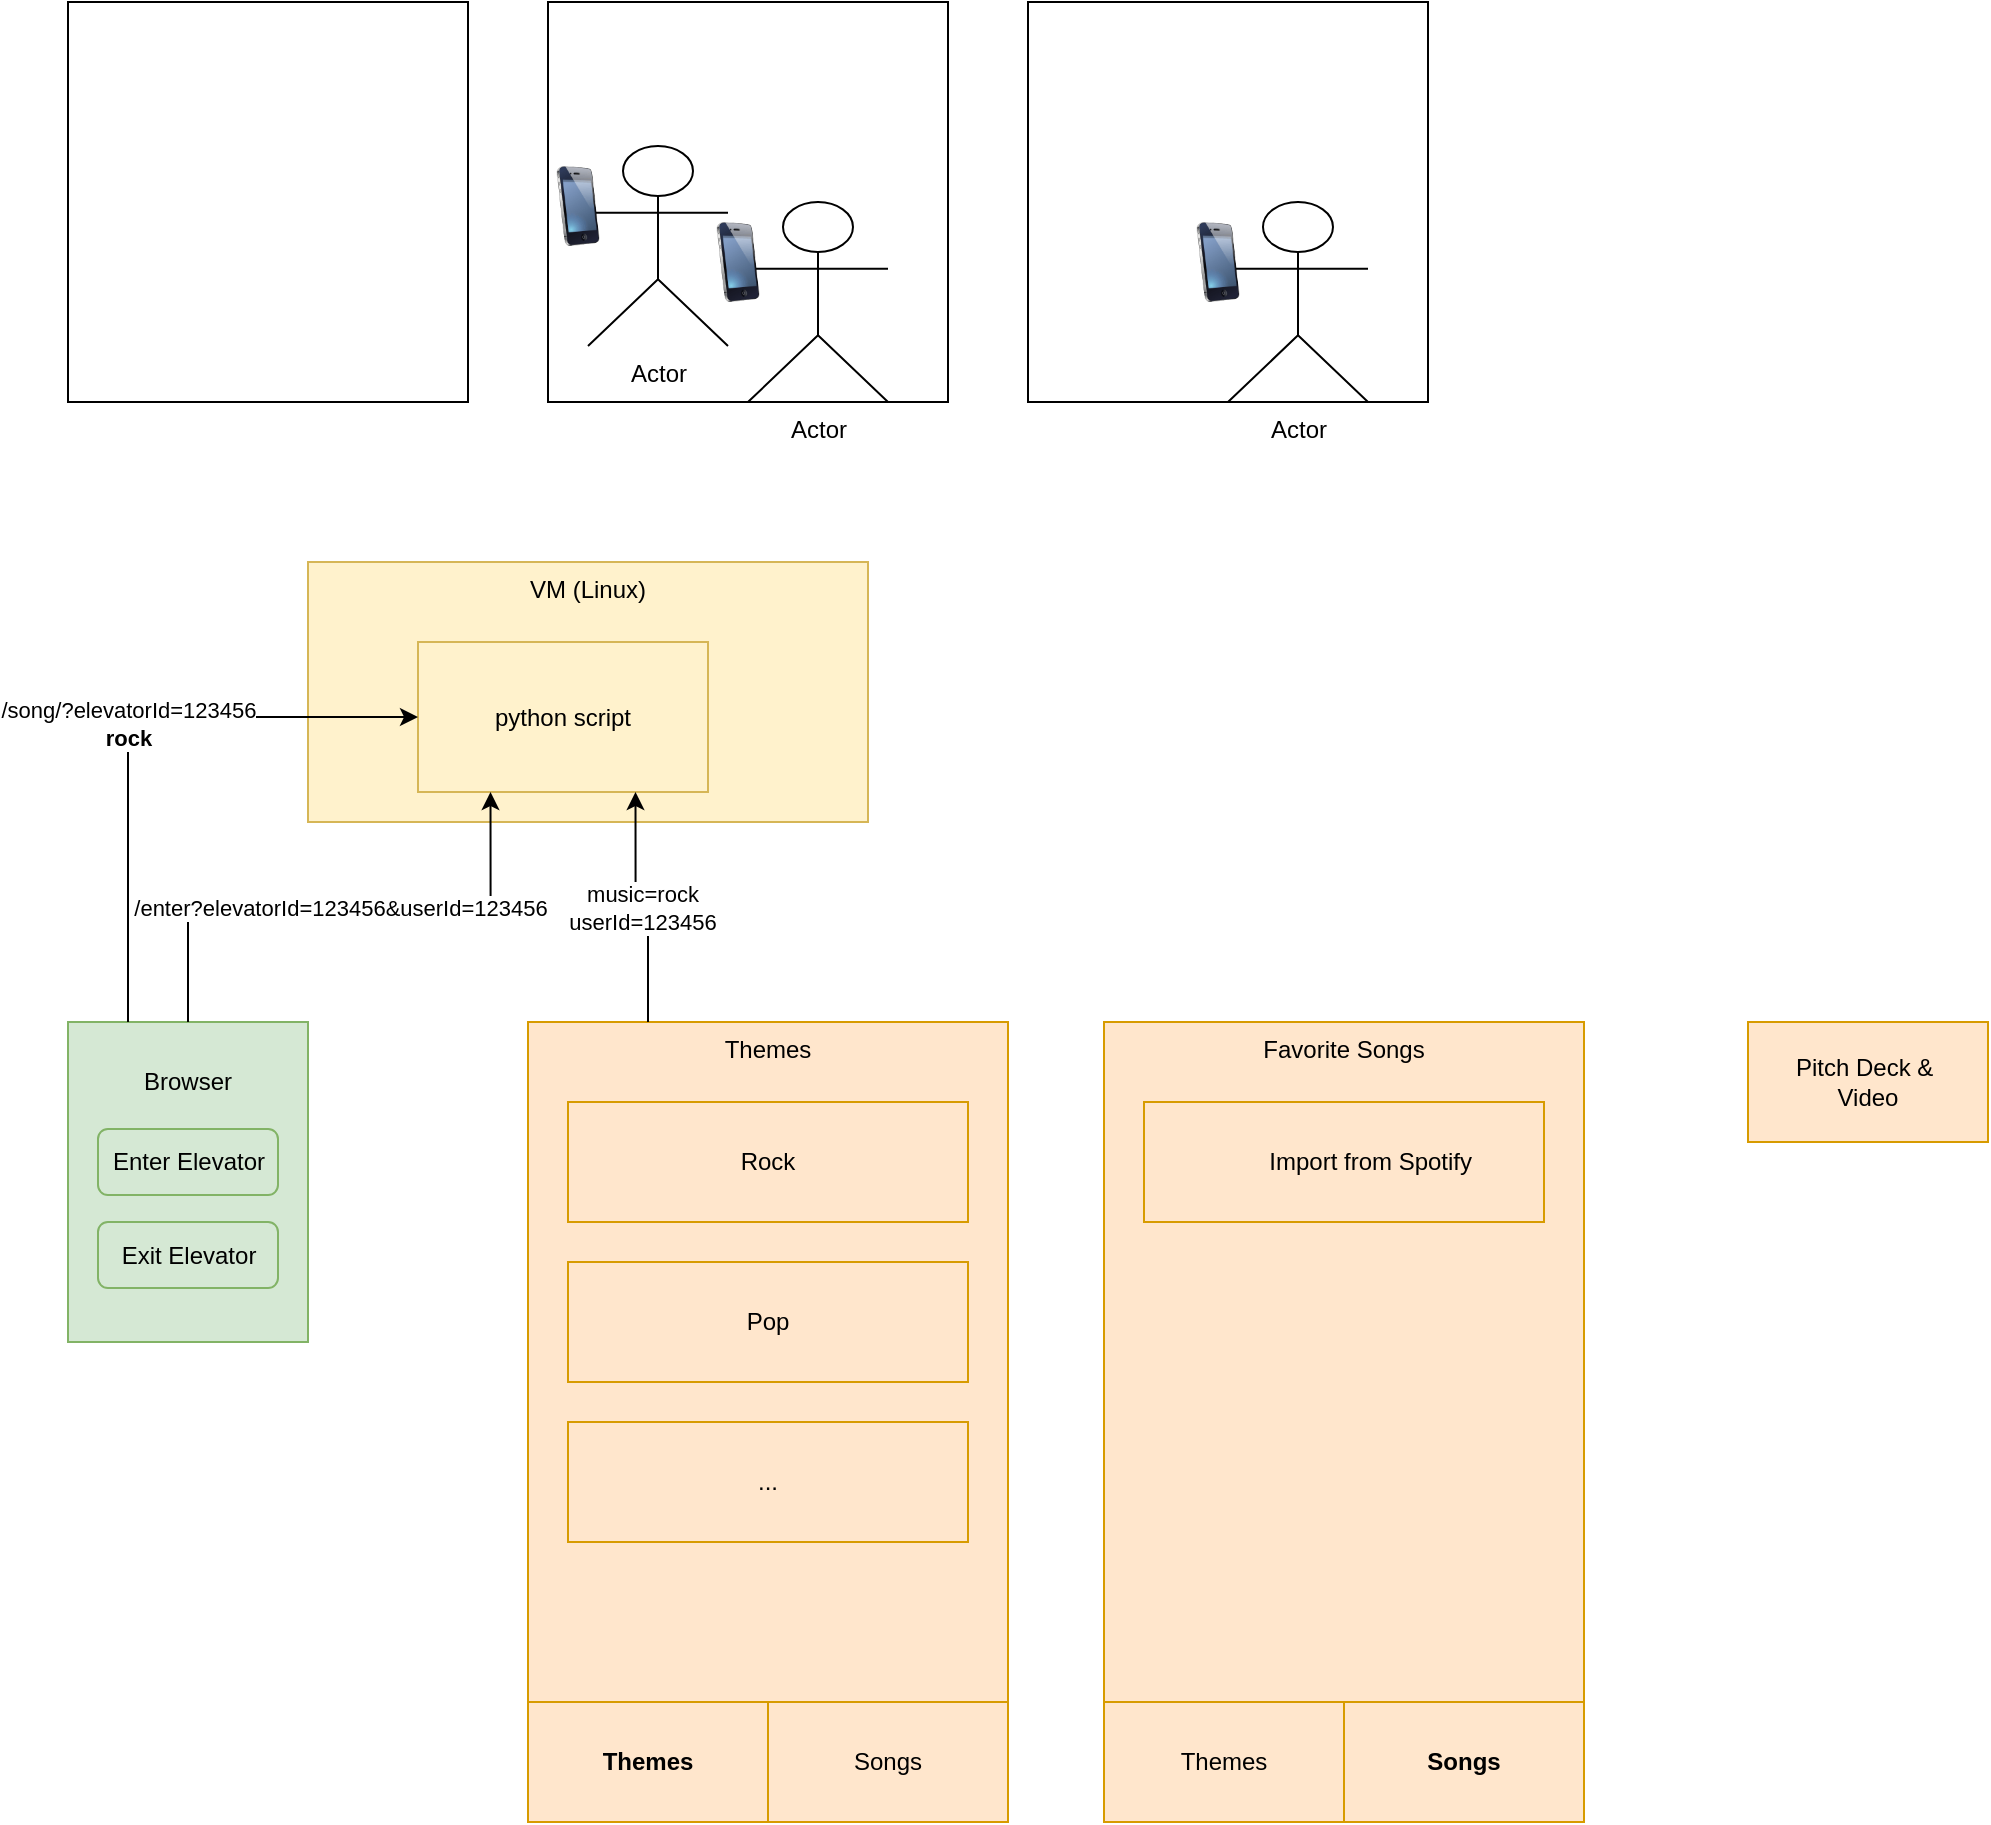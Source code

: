 <mxfile version="17.4.6" type="device"><diagram id="ldy2UHwOTT6PgDHOqKXB" name="Page-1"><mxGraphModel dx="1105" dy="744" grid="1" gridSize="10" guides="1" tooltips="1" connect="1" arrows="1" fold="1" page="1" pageScale="1" pageWidth="827" pageHeight="1169" math="0" shadow="0"><root><mxCell id="0"/><mxCell id="1" parent="0"/><mxCell id="ok1-pG53OvcQxA3saoqD-1" value="" style="rounded=0;whiteSpace=wrap;html=1;" vertex="1" parent="1"><mxGeometry x="120" y="120" width="200" height="200" as="geometry"/></mxCell><mxCell id="ok1-pG53OvcQxA3saoqD-4" value="" style="shape=image;html=1;verticalAlign=top;verticalLabelPosition=bottom;labelBackgroundColor=#ffffff;imageAspect=0;aspect=fixed;image=https://cdn0.iconfinder.com/data/icons/ie_Financial_set/128/10.png" vertex="1" parent="1"><mxGeometry x="156" y="192" width="128" height="128" as="geometry"/></mxCell><mxCell id="ok1-pG53OvcQxA3saoqD-5" value="" style="rounded=0;whiteSpace=wrap;html=1;" vertex="1" parent="1"><mxGeometry x="360" y="120" width="200" height="200" as="geometry"/></mxCell><mxCell id="ok1-pG53OvcQxA3saoqD-7" value="Actor" style="shape=umlActor;verticalLabelPosition=bottom;verticalAlign=top;html=1;outlineConnect=0;" vertex="1" parent="1"><mxGeometry x="460" y="220" width="70" height="100" as="geometry"/></mxCell><mxCell id="ok1-pG53OvcQxA3saoqD-8" value="" style="image;html=1;image=img/lib/clip_art/telecommunication/iPhone_128x128.png" vertex="1" parent="1"><mxGeometry x="440" y="230" width="30" height="40" as="geometry"/></mxCell><mxCell id="ok1-pG53OvcQxA3saoqD-14" value="" style="rounded=0;whiteSpace=wrap;html=1;" vertex="1" parent="1"><mxGeometry x="600" y="120" width="200" height="200" as="geometry"/></mxCell><mxCell id="ok1-pG53OvcQxA3saoqD-16" value="Actor" style="shape=umlActor;verticalLabelPosition=bottom;verticalAlign=top;html=1;outlineConnect=0;" vertex="1" parent="1"><mxGeometry x="700" y="220" width="70" height="100" as="geometry"/></mxCell><mxCell id="ok1-pG53OvcQxA3saoqD-17" value="" style="image;html=1;image=img/lib/clip_art/telecommunication/iPhone_128x128.png" vertex="1" parent="1"><mxGeometry x="680" y="230" width="30" height="40" as="geometry"/></mxCell><mxCell id="ok1-pG53OvcQxA3saoqD-18" value="" style="shape=image;html=1;verticalAlign=top;verticalLabelPosition=bottom;labelBackgroundColor=#ffffff;imageAspect=0;aspect=fixed;image=https://cdn4.iconfinder.com/data/icons/essential-app-2/16/volume-sound-speaker-lound-128.png" vertex="1" parent="1"><mxGeometry x="600" y="132" width="38" height="38" as="geometry"/></mxCell><mxCell id="ok1-pG53OvcQxA3saoqD-24" value="Actor" style="shape=umlActor;verticalLabelPosition=bottom;verticalAlign=top;html=1;outlineConnect=0;" vertex="1" parent="1"><mxGeometry x="380" y="192" width="70" height="100" as="geometry"/></mxCell><mxCell id="ok1-pG53OvcQxA3saoqD-25" value="" style="image;html=1;image=img/lib/clip_art/telecommunication/iPhone_128x128.png" vertex="1" parent="1"><mxGeometry x="360" y="202" width="30" height="40" as="geometry"/></mxCell><mxCell id="ok1-pG53OvcQxA3saoqD-26" value="Themes" style="rounded=0;whiteSpace=wrap;html=1;horizontal=1;verticalAlign=top;fillColor=#ffe6cc;strokeColor=#d79b00;" vertex="1" parent="1"><mxGeometry x="350" y="630" width="240" height="400" as="geometry"/></mxCell><mxCell id="ok1-pG53OvcQxA3saoqD-27" value="Rock" style="rounded=0;whiteSpace=wrap;html=1;fillColor=#ffe6cc;strokeColor=#d79b00;" vertex="1" parent="1"><mxGeometry x="370" y="670" width="200" height="60" as="geometry"/></mxCell><mxCell id="ok1-pG53OvcQxA3saoqD-28" value="Pop" style="rounded=0;whiteSpace=wrap;html=1;fillColor=#ffe6cc;strokeColor=#d79b00;" vertex="1" parent="1"><mxGeometry x="370" y="750" width="200" height="60" as="geometry"/></mxCell><mxCell id="ok1-pG53OvcQxA3saoqD-29" value="..." style="rounded=0;whiteSpace=wrap;html=1;fillColor=#ffe6cc;strokeColor=#d79b00;" vertex="1" parent="1"><mxGeometry x="370" y="830" width="200" height="60" as="geometry"/></mxCell><mxCell id="ok1-pG53OvcQxA3saoqD-31" value="Favorite Songs" style="rounded=0;whiteSpace=wrap;html=1;horizontal=1;verticalAlign=top;fillColor=#ffe6cc;strokeColor=#d79b00;" vertex="1" parent="1"><mxGeometry x="638" y="630" width="240" height="400" as="geometry"/></mxCell><mxCell id="ok1-pG53OvcQxA3saoqD-36" value="Themes" style="rounded=0;whiteSpace=wrap;html=1;fontStyle=1;fillColor=#ffe6cc;strokeColor=#d79b00;" vertex="1" parent="1"><mxGeometry x="350" y="970" width="120" height="60" as="geometry"/></mxCell><mxCell id="ok1-pG53OvcQxA3saoqD-37" value="Songs" style="rounded=0;whiteSpace=wrap;html=1;fillColor=#ffe6cc;strokeColor=#d79b00;" vertex="1" parent="1"><mxGeometry x="470" y="970" width="120" height="60" as="geometry"/></mxCell><mxCell id="ok1-pG53OvcQxA3saoqD-38" value="Themes" style="rounded=0;whiteSpace=wrap;html=1;fontStyle=0;fillColor=#ffe6cc;strokeColor=#d79b00;" vertex="1" parent="1"><mxGeometry x="638" y="970" width="120" height="60" as="geometry"/></mxCell><mxCell id="ok1-pG53OvcQxA3saoqD-39" value="Songs" style="rounded=0;whiteSpace=wrap;html=1;fontStyle=1;fillColor=#ffe6cc;strokeColor=#d79b00;" vertex="1" parent="1"><mxGeometry x="758" y="970" width="120" height="60" as="geometry"/></mxCell><mxCell id="ok1-pG53OvcQxA3saoqD-47" value="&amp;nbsp; &amp;nbsp; &amp;nbsp; &amp;nbsp; Import from Spotify" style="rounded=0;whiteSpace=wrap;html=1;fillColor=#ffe6cc;strokeColor=#d79b00;" vertex="1" parent="1"><mxGeometry x="658" y="670" width="200" height="60" as="geometry"/></mxCell><mxCell id="ok1-pG53OvcQxA3saoqD-48" value="" style="shape=image;html=1;verticalAlign=top;verticalLabelPosition=bottom;labelBackgroundColor=#ffffff;imageAspect=0;aspect=fixed;image=https://cdn4.iconfinder.com/data/icons/social-media-and-logos-11/32/Logo_Spotify-128.png;fillColor=#ffe6cc;strokeColor=#d79b00;" vertex="1" parent="1"><mxGeometry x="670" y="680" width="40" height="40" as="geometry"/></mxCell><mxCell id="ok1-pG53OvcQxA3saoqD-49" value="Browser&lt;br&gt;&lt;br&gt;&lt;br&gt;&lt;br&gt;&lt;br&gt;&lt;br&gt;&lt;br&gt;&lt;br&gt;" style="rounded=0;whiteSpace=wrap;html=1;fillColor=#d5e8d4;strokeColor=#82b366;" vertex="1" parent="1"><mxGeometry x="120" y="630" width="120" height="160" as="geometry"/></mxCell><mxCell id="ok1-pG53OvcQxA3saoqD-50" value="Enter Elevator" style="rounded=1;align=center;fillColor=#d5e8d4;strokeColor=#82b366;html=1;fontSize=12" vertex="1" parent="1"><mxGeometry x="135" y="683.5" width="90" height="33" as="geometry"/></mxCell><mxCell id="ok1-pG53OvcQxA3saoqD-51" value="Exit Elevator" style="rounded=1;align=center;fillColor=#d5e8d4;strokeColor=#82b366;html=1;fontSize=12" vertex="1" parent="1"><mxGeometry x="135" y="730" width="90" height="33" as="geometry"/></mxCell><mxCell id="ok1-pG53OvcQxA3saoqD-52" value="VM (Linux)" style="rounded=0;whiteSpace=wrap;html=1;verticalAlign=top;fillColor=#fff2cc;strokeColor=#d6b656;" vertex="1" parent="1"><mxGeometry x="240" y="400" width="280" height="130" as="geometry"/></mxCell><mxCell id="ok1-pG53OvcQxA3saoqD-53" value="python script" style="rounded=0;whiteSpace=wrap;html=1;fillColor=#fff2cc;strokeColor=#d6b656;" vertex="1" parent="1"><mxGeometry x="295" y="440" width="145" height="75" as="geometry"/></mxCell><mxCell id="ok1-pG53OvcQxA3saoqD-54" value="music=rock&lt;br&gt;userId=123456" style="edgeStyle=orthogonalEdgeStyle;rounded=0;orthogonalLoop=1;jettySize=auto;html=1;exitX=0.25;exitY=0;exitDx=0;exitDy=0;entryX=0.75;entryY=1;entryDx=0;entryDy=0;" edge="1" parent="1" source="ok1-pG53OvcQxA3saoqD-26" target="ok1-pG53OvcQxA3saoqD-53"><mxGeometry relative="1" as="geometry"/></mxCell><mxCell id="ok1-pG53OvcQxA3saoqD-56" value="/enter?elevatorId=123456&amp;amp;userId=123456" style="edgeStyle=orthogonalEdgeStyle;rounded=0;orthogonalLoop=1;jettySize=auto;html=1;exitX=0.5;exitY=0;exitDx=0;exitDy=0;entryX=0.25;entryY=1;entryDx=0;entryDy=0;" edge="1" parent="1" source="ok1-pG53OvcQxA3saoqD-49" target="ok1-pG53OvcQxA3saoqD-53"><mxGeometry relative="1" as="geometry"/></mxCell><mxCell id="ok1-pG53OvcQxA3saoqD-58" value="/song/?elevatorId=123456&lt;br&gt;&lt;b&gt;rock&lt;/b&gt;" style="edgeStyle=orthogonalEdgeStyle;rounded=0;orthogonalLoop=1;jettySize=auto;html=1;exitX=0.25;exitY=0;exitDx=0;exitDy=0;entryX=0;entryY=0.5;entryDx=0;entryDy=0;" edge="1" parent="1" source="ok1-pG53OvcQxA3saoqD-49" target="ok1-pG53OvcQxA3saoqD-53"><mxGeometry relative="1" as="geometry"/></mxCell><mxCell id="ok1-pG53OvcQxA3saoqD-59" value="Pitch Deck &amp;amp;&amp;nbsp;&lt;br&gt;Video" style="rounded=0;whiteSpace=wrap;html=1;fillColor=#ffe6cc;strokeColor=#d79b00;" vertex="1" parent="1"><mxGeometry x="960" y="630" width="120" height="60" as="geometry"/></mxCell></root></mxGraphModel></diagram></mxfile>
